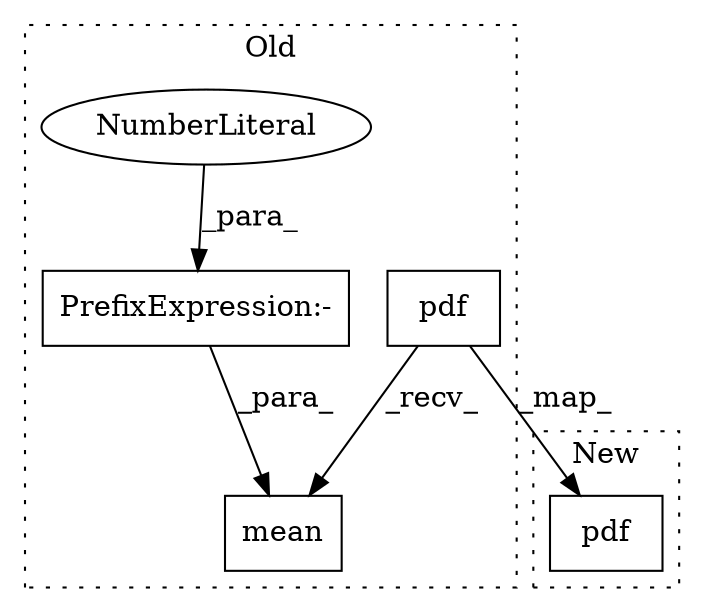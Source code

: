 digraph G {
subgraph cluster0 {
1 [label="pdf" a="32" s="3924,3945" l="4,1" shape="box"];
3 [label="mean" a="32" s="3947,3954" l="5,1" shape="box"];
4 [label="PrefixExpression:-" a="38" s="3952" l="1" shape="box"];
5 [label="NumberLiteral" a="34" s="3953" l="1" shape="ellipse"];
label = "Old";
style="dotted";
}
subgraph cluster1 {
2 [label="pdf" a="32" s="3863,3884" l="4,1" shape="box"];
label = "New";
style="dotted";
}
1 -> 3 [label="_recv_"];
1 -> 2 [label="_map_"];
4 -> 3 [label="_para_"];
5 -> 4 [label="_para_"];
}